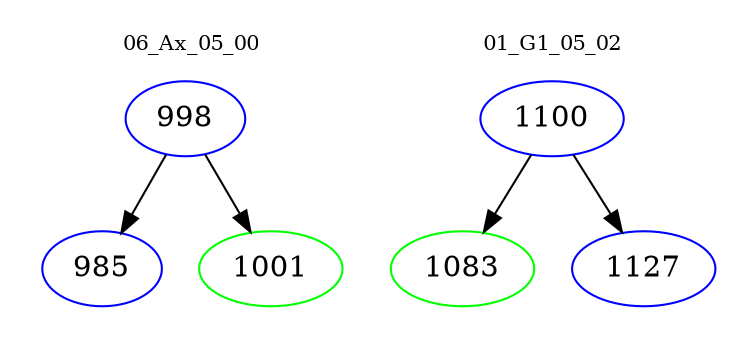 digraph{
subgraph cluster_0 {
color = white
label = "06_Ax_05_00";
fontsize=10;
T0_998 [label="998", color="blue"]
T0_998 -> T0_985 [color="black"]
T0_985 [label="985", color="blue"]
T0_998 -> T0_1001 [color="black"]
T0_1001 [label="1001", color="green"]
}
subgraph cluster_1 {
color = white
label = "01_G1_05_02";
fontsize=10;
T1_1100 [label="1100", color="blue"]
T1_1100 -> T1_1083 [color="black"]
T1_1083 [label="1083", color="green"]
T1_1100 -> T1_1127 [color="black"]
T1_1127 [label="1127", color="blue"]
}
}
